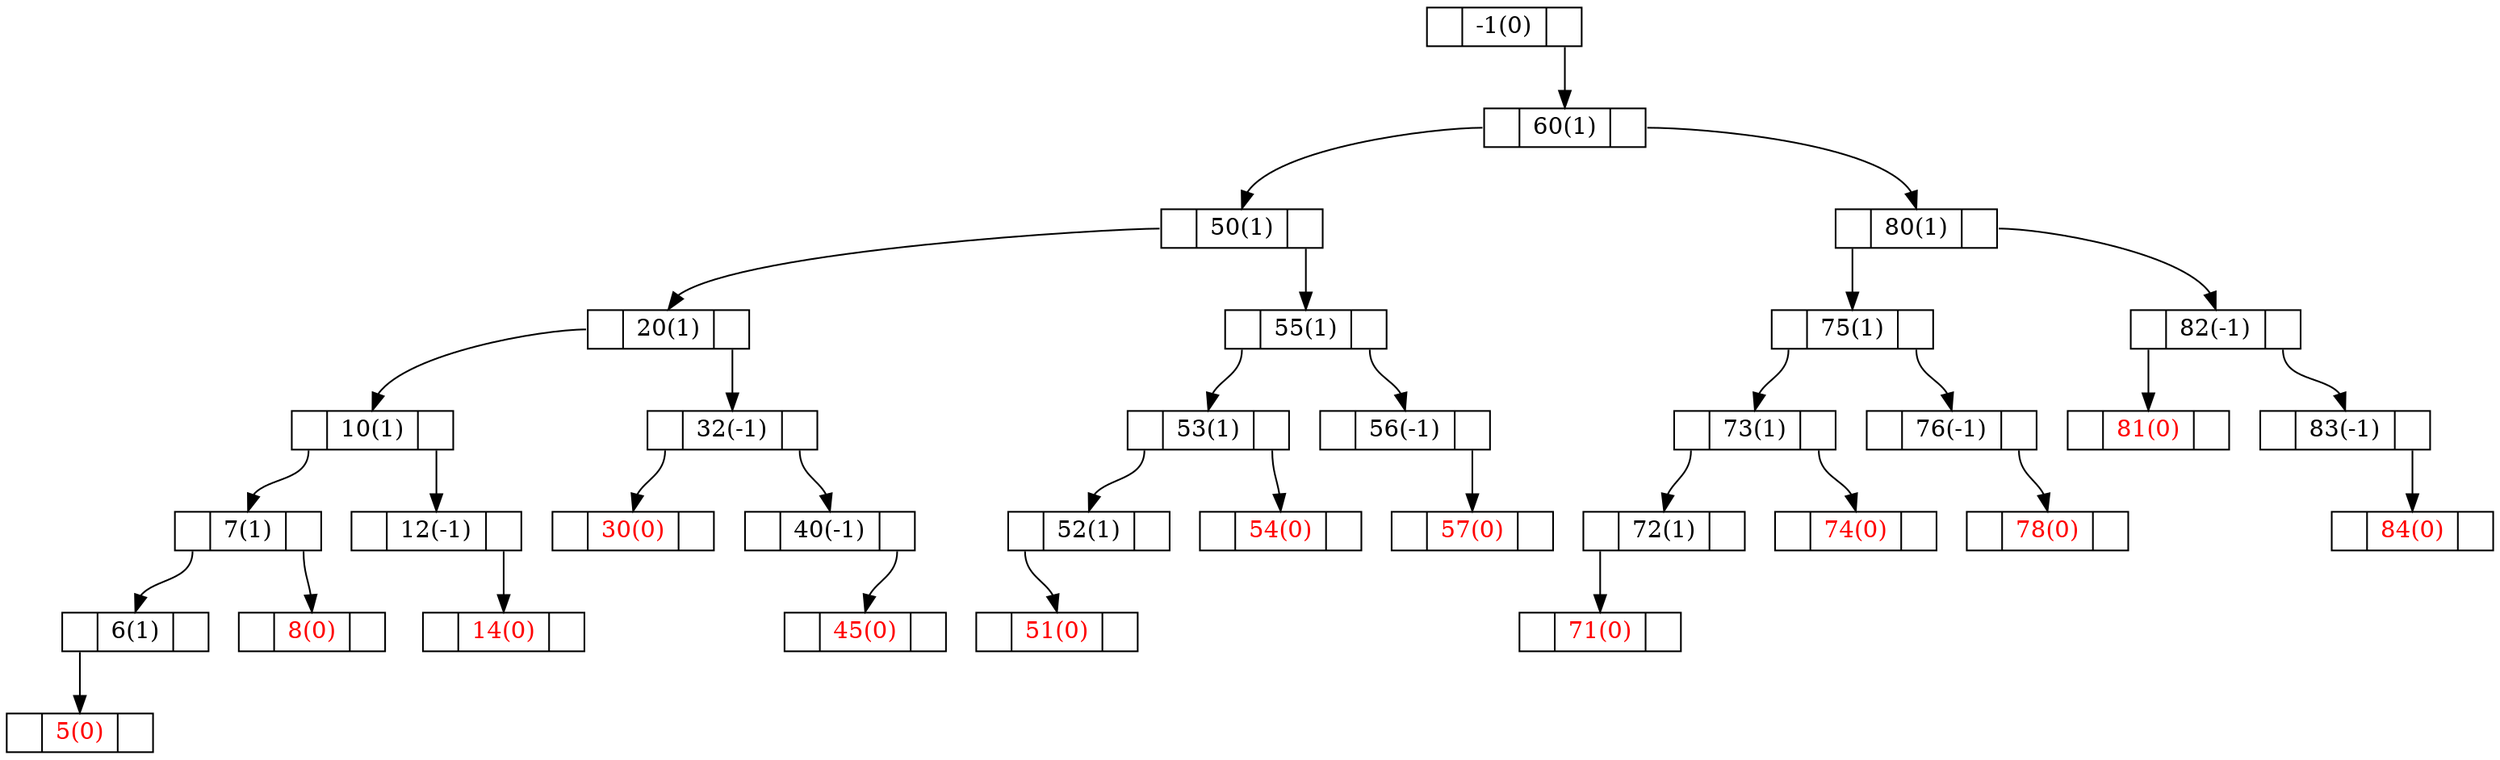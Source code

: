 digraph G {
node [shape = record, height = .1, color = "black"];
-1[label = "<L> |<D> -1(0)|<R> "];
60[label = "<L> |<D> 60(1)|<R> "];
50[label = "<L> |<D> 50(1)|<R> "];
80[label = "<L> |<D> 80(1)|<R> "];
20[label = "<L> |<D> 20(1)|<R> "];
55[label = "<L> |<D> 55(1)|<R> "];
75[label = "<L> |<D> 75(1)|<R> "];
82[label = "<L> |<D> 82(-1)|<R> "];
10[label = "<L> |<D> 10(1)|<R> "];
32[label = "<L> |<D> 32(-1)|<R> "];
53[label = "<L> |<D> 53(1)|<R> "];
56[label = "<L> |<D> 56(-1)|<R> "];
73[label = "<L> |<D> 73(1)|<R> "];
76[label = "<L> |<D> 76(-1)|<R> "];
81[label = "<L> |<D> 81(0)|<R> ",fontcolor="red"];
83[label = "<L> |<D> 83(-1)|<R> "];
7[label = "<L> |<D> 7(1)|<R> "];
12[label = "<L> |<D> 12(-1)|<R> "];
30[label = "<L> |<D> 30(0)|<R> ",fontcolor="red"];
40[label = "<L> |<D> 40(-1)|<R> "];
52[label = "<L> |<D> 52(1)|<R> "];
54[label = "<L> |<D> 54(0)|<R> ",fontcolor="red"];
57[label = "<L> |<D> 57(0)|<R> ",fontcolor="red"];
72[label = "<L> |<D> 72(1)|<R> "];
74[label = "<L> |<D> 74(0)|<R> ",fontcolor="red"];
78[label = "<L> |<D> 78(0)|<R> ",fontcolor="red"];
84[label = "<L> |<D> 84(0)|<R> ",fontcolor="red"];
6[label = "<L> |<D> 6(1)|<R> "];
8[label = "<L> |<D> 8(0)|<R> ",fontcolor="red"];
14[label = "<L> |<D> 14(0)|<R> ",fontcolor="red"];
45[label = "<L> |<D> 45(0)|<R> ",fontcolor="red"];
51[label = "<L> |<D> 51(0)|<R> ",fontcolor="red"];
71[label = "<L> |<D> 71(0)|<R> ",fontcolor="red"];
5[label = "<L> |<D> 5(0)|<R> ",fontcolor="red"];
"-1":R -> "60":D;
"60":L -> "50":D;
"60":R -> "80":D;
"50":L -> "20":D;
"50":R -> "55":D;
"80":L -> "75":D;
"80":R -> "82":D;
"20":L -> "10":D;
"20":R -> "32":D;
"55":L -> "53":D;
"55":R -> "56":D;
"75":L -> "73":D;
"75":R -> "76":D;
"82":L -> "81":D;
"82":R -> "83":D;
"10":L -> "7":D;
"10":R -> "12":D;
"32":L -> "30":D;
"32":R -> "40":D;
"53":L -> "52":D;
"53":R -> "54":D;
"56":R -> "57":D;
"73":L -> "72":D;
"73":R -> "74":D;
"76":R -> "78":D;
"83":R -> "84":D;
"7":L -> "6":D;
"7":R -> "8":D;
"12":R -> "14":D;
"40":R -> "45":D;
"52":L -> "51":D;
"72":L -> "71":D;
"6":L -> "5":D;
}
